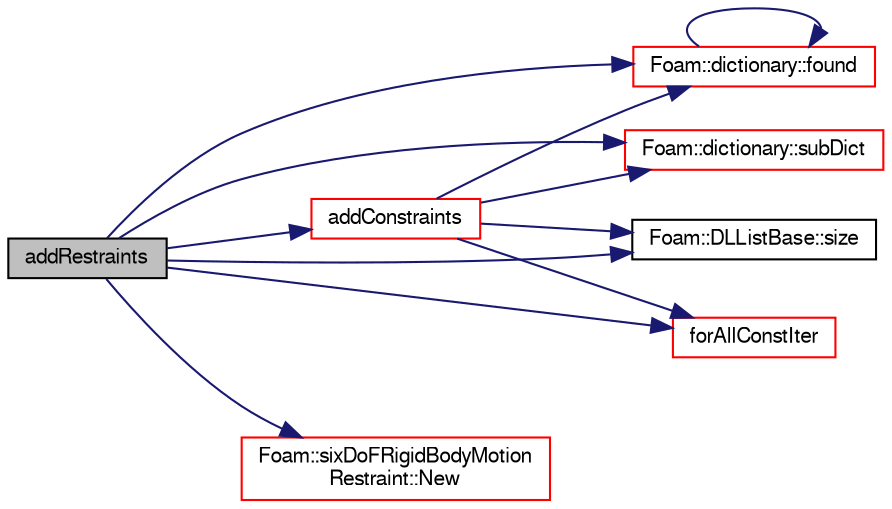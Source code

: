 digraph "addRestraints"
{
  bgcolor="transparent";
  edge [fontname="FreeSans",fontsize="10",labelfontname="FreeSans",labelfontsize="10"];
  node [fontname="FreeSans",fontsize="10",shape=record];
  rankdir="LR";
  Node850 [label="addRestraints",height=0.2,width=0.4,color="black", fillcolor="grey75", style="filled", fontcolor="black"];
  Node850 -> Node851 [color="midnightblue",fontsize="10",style="solid",fontname="FreeSans"];
  Node851 [label="addConstraints",height=0.2,width=0.4,color="red",URL="$a29530.html#a23dd71414ffe550535f783a02bea023b",tooltip="Add restraints to the motion, public to allow external. "];
  Node851 -> Node852 [color="midnightblue",fontsize="10",style="solid",fontname="FreeSans"];
  Node852 [label="Foam::dictionary::found",height=0.2,width=0.4,color="red",URL="$a26014.html#adcd3d5d43253006ef145e56b43025d28",tooltip="Search dictionary for given keyword. "];
  Node852 -> Node852 [color="midnightblue",fontsize="10",style="solid",fontname="FreeSans"];
  Node851 -> Node854 [color="midnightblue",fontsize="10",style="solid",fontname="FreeSans"];
  Node854 [label="Foam::dictionary::subDict",height=0.2,width=0.4,color="red",URL="$a26014.html#aaa26b5f2da6aff5a6a59af5407f1bf59",tooltip="Find and return a sub-dictionary. "];
  Node851 -> Node902 [color="midnightblue",fontsize="10",style="solid",fontname="FreeSans"];
  Node902 [label="Foam::DLListBase::size",height=0.2,width=0.4,color="black",URL="$a25806.html#a47b3bf30da1eb3ab8076b5fbe00e0494",tooltip="Return number of elements in list. "];
  Node851 -> Node903 [color="midnightblue",fontsize="10",style="solid",fontname="FreeSans"];
  Node903 [label="forAllConstIter",height=0.2,width=0.4,color="red",URL="$a38141.html#ae21e2836509b0fa7f7cedf6493b11b09"];
  Node850 -> Node903 [color="midnightblue",fontsize="10",style="solid",fontname="FreeSans"];
  Node850 -> Node852 [color="midnightblue",fontsize="10",style="solid",fontname="FreeSans"];
  Node850 -> Node1171 [color="midnightblue",fontsize="10",style="solid",fontname="FreeSans"];
  Node1171 [label="Foam::sixDoFRigidBodyMotion\lRestraint::New",height=0.2,width=0.4,color="red",URL="$a29514.html#a47329b29ef3a76b394e178a9733ad91a",tooltip="Select constructed from the sDoFRBMRDict dictionary and Time. "];
  Node850 -> Node902 [color="midnightblue",fontsize="10",style="solid",fontname="FreeSans"];
  Node850 -> Node854 [color="midnightblue",fontsize="10",style="solid",fontname="FreeSans"];
}

